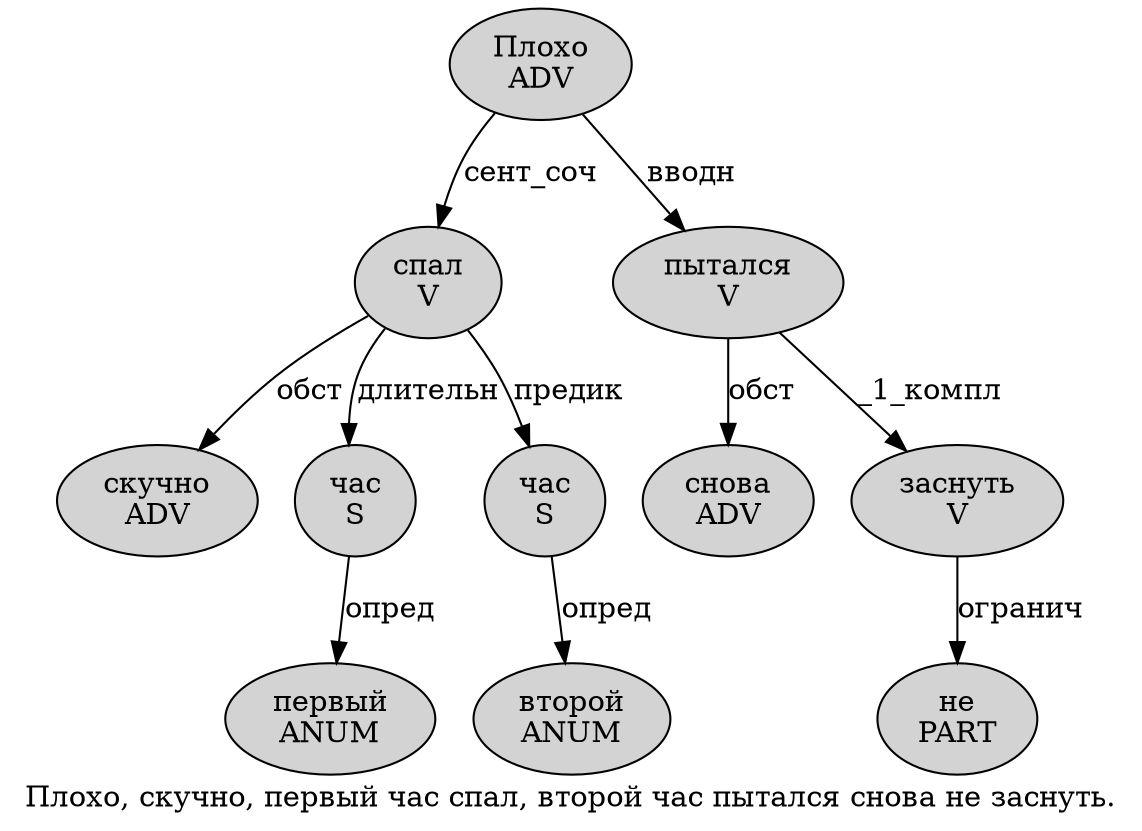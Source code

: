 digraph SENTENCE_4702 {
	graph [label="Плохо, скучно, первый час спал, второй час пытался снова не заснуть."]
	node [style=filled]
		0 [label="Плохо
ADV" color="" fillcolor=lightgray penwidth=1 shape=ellipse]
		2 [label="скучно
ADV" color="" fillcolor=lightgray penwidth=1 shape=ellipse]
		4 [label="первый
ANUM" color="" fillcolor=lightgray penwidth=1 shape=ellipse]
		5 [label="час
S" color="" fillcolor=lightgray penwidth=1 shape=ellipse]
		6 [label="спал
V" color="" fillcolor=lightgray penwidth=1 shape=ellipse]
		8 [label="второй
ANUM" color="" fillcolor=lightgray penwidth=1 shape=ellipse]
		9 [label="час
S" color="" fillcolor=lightgray penwidth=1 shape=ellipse]
		10 [label="пытался
V" color="" fillcolor=lightgray penwidth=1 shape=ellipse]
		11 [label="снова
ADV" color="" fillcolor=lightgray penwidth=1 shape=ellipse]
		12 [label="не
PART" color="" fillcolor=lightgray penwidth=1 shape=ellipse]
		13 [label="заснуть
V" color="" fillcolor=lightgray penwidth=1 shape=ellipse]
			0 -> 6 [label="сент_соч"]
			0 -> 10 [label="вводн"]
			5 -> 4 [label="опред"]
			6 -> 2 [label="обст"]
			6 -> 5 [label="длительн"]
			6 -> 9 [label="предик"]
			10 -> 11 [label="обст"]
			10 -> 13 [label="_1_компл"]
			13 -> 12 [label="огранич"]
			9 -> 8 [label="опред"]
}